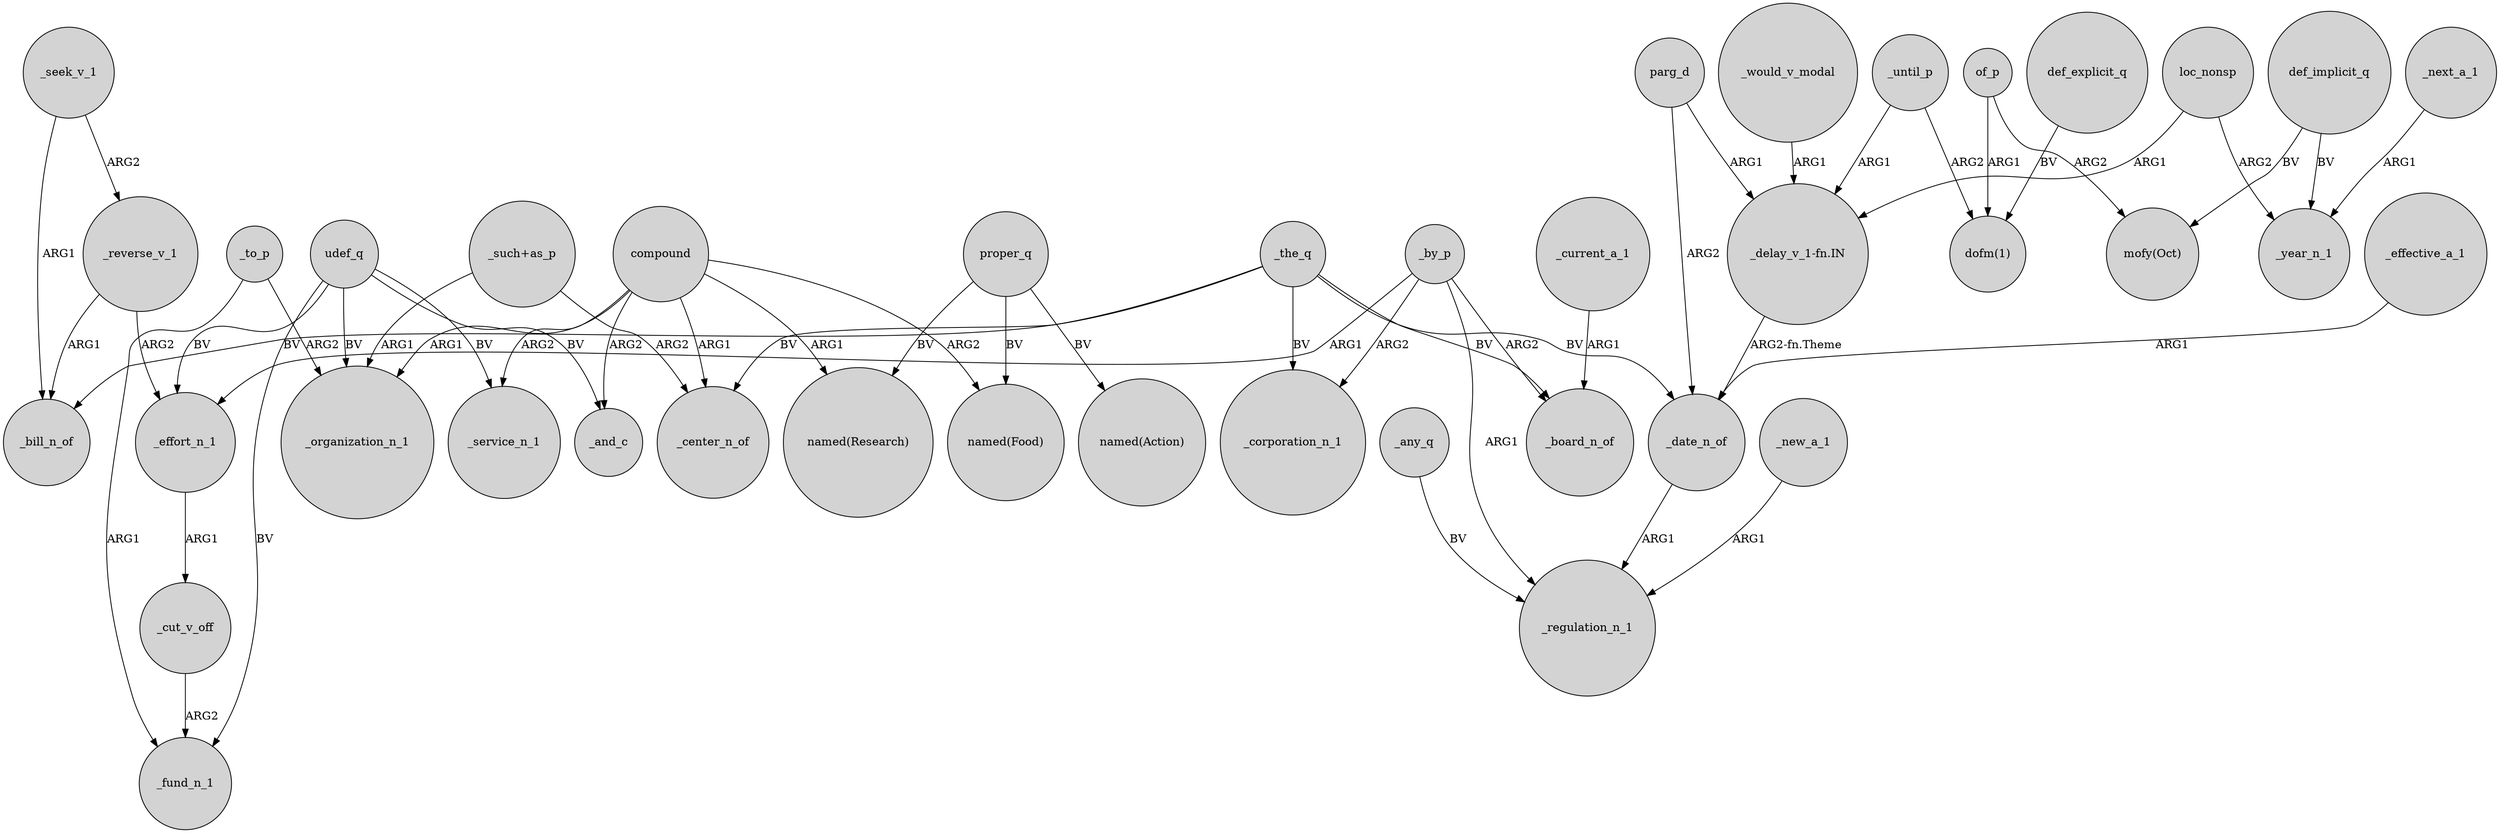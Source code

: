 digraph {
	node [shape=circle style=filled]
	_the_q -> _bill_n_of [label=BV]
	_the_q -> _center_n_of [label=BV]
	compound -> _organization_n_1 [label=ARG1]
	compound -> _service_n_1 [label=ARG2]
	def_implicit_q -> "mofy(Oct)" [label=BV]
	_new_a_1 -> _regulation_n_1 [label=ARG1]
	def_implicit_q -> _year_n_1 [label=BV]
	_by_p -> _corporation_n_1 [label=ARG2]
	_to_p -> _organization_n_1 [label=ARG2]
	_seek_v_1 -> _reverse_v_1 [label=ARG2]
	_the_q -> _date_n_of [label=BV]
	_the_q -> _corporation_n_1 [label=BV]
	_by_p -> _effort_n_1 [label=ARG1]
	_by_p -> _regulation_n_1 [label=ARG1]
	proper_q -> "named(Food)" [label=BV]
	of_p -> "mofy(Oct)" [label=ARG2]
	parg_d -> "_delay_v_1-fn.IN" [label=ARG1]
	_cut_v_off -> _fund_n_1 [label=ARG2]
	compound -> _and_c [label=ARG2]
	_seek_v_1 -> _bill_n_of [label=ARG1]
	udef_q -> _service_n_1 [label=BV]
	_current_a_1 -> _board_n_of [label=ARG1]
	_to_p -> _fund_n_1 [label=ARG1]
	_effective_a_1 -> _date_n_of [label=ARG1]
	_the_q -> _board_n_of [label=BV]
	_until_p -> "dofm(1)" [label=ARG2]
	_date_n_of -> _regulation_n_1 [label=ARG1]
	def_explicit_q -> "dofm(1)" [label=BV]
	_next_a_1 -> _year_n_1 [label=ARG1]
	loc_nonsp -> _year_n_1 [label=ARG2]
	compound -> _center_n_of [label=ARG1]
	"_such+as_p" -> _organization_n_1 [label=ARG1]
	_any_q -> _regulation_n_1 [label=BV]
	_reverse_v_1 -> _bill_n_of [label=ARG1]
	parg_d -> _date_n_of [label=ARG2]
	udef_q -> _fund_n_1 [label=BV]
	udef_q -> _organization_n_1 [label=BV]
	proper_q -> "named(Research)" [label=BV]
	compound -> "named(Research)" [label=ARG1]
	_reverse_v_1 -> _effort_n_1 [label=ARG2]
	compound -> "named(Food)" [label=ARG2]
	proper_q -> "named(Action)" [label=BV]
	_effort_n_1 -> _cut_v_off [label=ARG1]
	loc_nonsp -> "_delay_v_1-fn.IN" [label=ARG1]
	_by_p -> _board_n_of [label=ARG2]
	udef_q -> _and_c [label=BV]
	_until_p -> "_delay_v_1-fn.IN" [label=ARG1]
	_would_v_modal -> "_delay_v_1-fn.IN" [label=ARG1]
	"_delay_v_1-fn.IN" -> _date_n_of [label="ARG2-fn.Theme"]
	udef_q -> _effort_n_1 [label=BV]
	"_such+as_p" -> _center_n_of [label=ARG2]
	of_p -> "dofm(1)" [label=ARG1]
}
